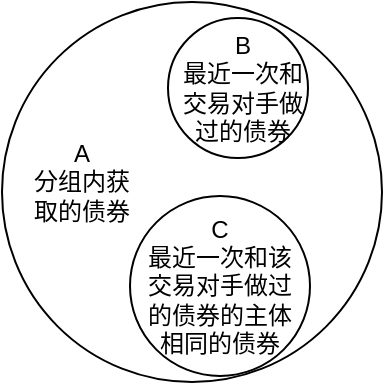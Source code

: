 <mxfile version="21.6.6" type="github">
  <diagram name="Page-1" id="MT5q7By_-NqorbmeLE0D">
    <mxGraphModel dx="691" dy="373" grid="1" gridSize="10" guides="1" tooltips="1" connect="1" arrows="1" fold="1" page="1" pageScale="1" pageWidth="827" pageHeight="1169" math="0" shadow="0">
      <root>
        <mxCell id="0" />
        <mxCell id="1" parent="0" />
        <mxCell id="m8R-q0DgJU030qS3vMm9-1" value="" style="ellipse;whiteSpace=wrap;html=1;aspect=fixed;fillColor=none;" vertex="1" parent="1">
          <mxGeometry x="30" y="40" width="190" height="190" as="geometry" />
        </mxCell>
        <mxCell id="m8R-q0DgJU030qS3vMm9-2" value="A&lt;br&gt;分组内获取的债券" style="text;html=1;strokeColor=none;fillColor=none;align=center;verticalAlign=middle;whiteSpace=wrap;rounded=0;" vertex="1" parent="1">
          <mxGeometry x="40" y="115" width="60" height="30" as="geometry" />
        </mxCell>
        <mxCell id="m8R-q0DgJU030qS3vMm9-3" value="" style="group;fillColor=none;" vertex="1" connectable="0" parent="1">
          <mxGeometry x="113" y="48" width="70" height="70" as="geometry" />
        </mxCell>
        <mxCell id="m8R-q0DgJU030qS3vMm9-4" value="" style="ellipse;whiteSpace=wrap;html=1;aspect=fixed;fillColor=none;" vertex="1" parent="m8R-q0DgJU030qS3vMm9-3">
          <mxGeometry width="70" height="70" as="geometry" />
        </mxCell>
        <mxCell id="m8R-q0DgJU030qS3vMm9-5" value="B&lt;br&gt;最近一次和交易对手做过的债券" style="text;html=1;strokeColor=none;fillColor=none;align=center;verticalAlign=middle;whiteSpace=wrap;rounded=0;" vertex="1" parent="m8R-q0DgJU030qS3vMm9-3">
          <mxGeometry x="5" y="20" width="65" height="30" as="geometry" />
        </mxCell>
        <mxCell id="m8R-q0DgJU030qS3vMm9-6" value="" style="group" vertex="1" connectable="0" parent="1">
          <mxGeometry x="94" y="137" width="90" height="90" as="geometry" />
        </mxCell>
        <mxCell id="m8R-q0DgJU030qS3vMm9-7" value="" style="ellipse;whiteSpace=wrap;html=1;aspect=fixed;fillColor=none;" vertex="1" parent="m8R-q0DgJU030qS3vMm9-6">
          <mxGeometry width="90" height="90" as="geometry" />
        </mxCell>
        <mxCell id="m8R-q0DgJU030qS3vMm9-8" value="C&lt;br&gt;最近一次和该交易对手做过的债券的主体相同的债券" style="text;html=1;strokeColor=none;fillColor=none;align=center;verticalAlign=middle;whiteSpace=wrap;rounded=0;" vertex="1" parent="m8R-q0DgJU030qS3vMm9-6">
          <mxGeometry x="7" y="30" width="76" height="30" as="geometry" />
        </mxCell>
      </root>
    </mxGraphModel>
  </diagram>
</mxfile>
